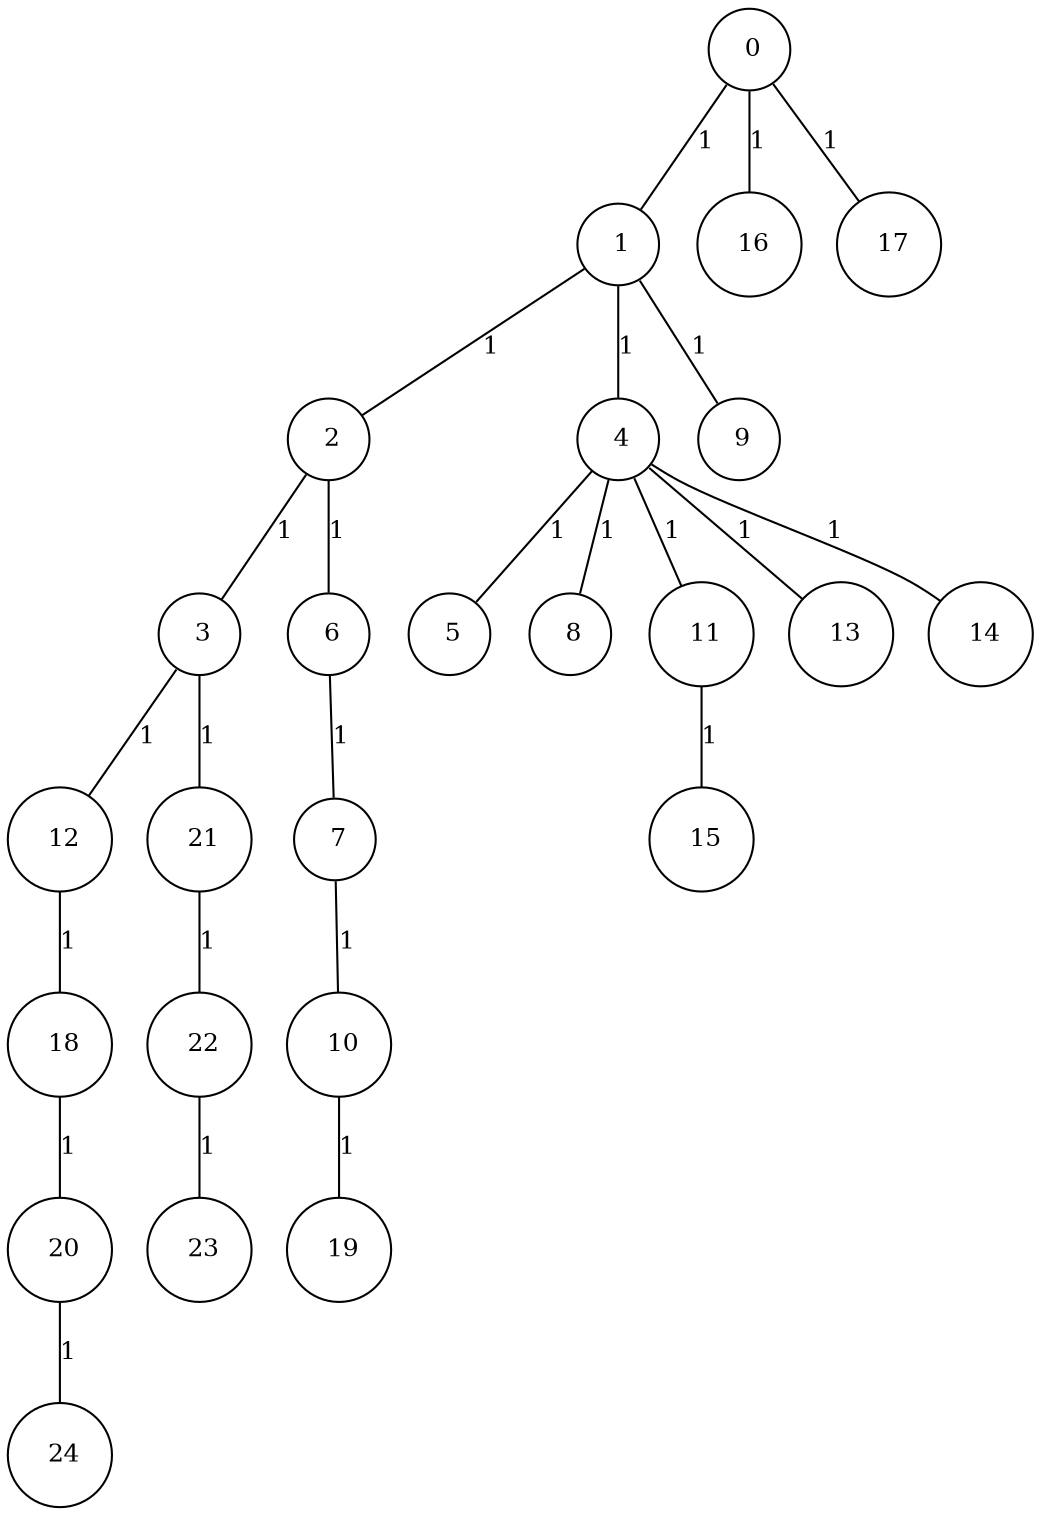 graph G {
size="8.5,11;"
ratio = "expand;"
fixedsize="true;"
overlap="scale;"
node[shape=circle,width=.12,hight=.12,fontsize=12]
edge[fontsize=12]

0[label=" 0" color=black, pos="1.4080758,1.5007419!"];
1[label=" 1" color=black, pos="0.6808004,2.254105!"];
2[label=" 2" color=black, pos="2.4222952,1.1788485!"];
3[label=" 3" color=black, pos="0.93928903,2.8736933!"];
4[label=" 4" color=black, pos="0.48783889,2.287996!"];
5[label=" 5" color=black, pos="2.670812,2.0831953!"];
6[label=" 6" color=black, pos="1.1140182,0.83993995!"];
7[label=" 7" color=black, pos="1.2265353,1.7862207!"];
8[label=" 8" color=black, pos="0.39789417,1.1527287!"];
9[label=" 9" color=black, pos="0.17341492,1.8049132!"];
10[label=" 10" color=black, pos="1.1853397,1.5348488!"];
11[label=" 11" color=black, pos="1.8233145,2.9719974!"];
12[label=" 12" color=black, pos="2.4458169,2.0128702!"];
13[label=" 13" color=black, pos="0.042038403,1.9721697!"];
14[label=" 14" color=black, pos="0.98667089,0.035325283!"];
15[label=" 15" color=black, pos="1.7093131,0.8478173!"];
16[label=" 16" color=black, pos="0.10850867,1.1859018!"];
17[label=" 17" color=black, pos="2.4073797,1.8776337!"];
18[label=" 18" color=black, pos="1.9745768,1.7173482!"];
19[label=" 19" color=black, pos="1.8210245,0.10904463!"];
20[label=" 20" color=black, pos="1.949339,1.3834702!"];
21[label=" 21" color=black, pos="1.2179804,2.1474341!"];
22[label=" 22" color=black, pos="0.16774962,1.4178574!"];
23[label=" 23" color=black, pos="2.0043053,2.98427!"];
24[label=" 24" color=black, pos="1.2662208,2.3947376!"];
0--1[label="1"]
0--16[label="1"]
0--17[label="1"]
1--2[label="1"]
1--4[label="1"]
1--9[label="1"]
2--3[label="1"]
2--6[label="1"]
3--12[label="1"]
3--21[label="1"]
4--5[label="1"]
4--8[label="1"]
4--11[label="1"]
4--13[label="1"]
4--14[label="1"]
6--7[label="1"]
7--10[label="1"]
10--19[label="1"]
11--15[label="1"]
12--18[label="1"]
18--20[label="1"]
20--24[label="1"]
21--22[label="1"]
22--23[label="1"]

}
